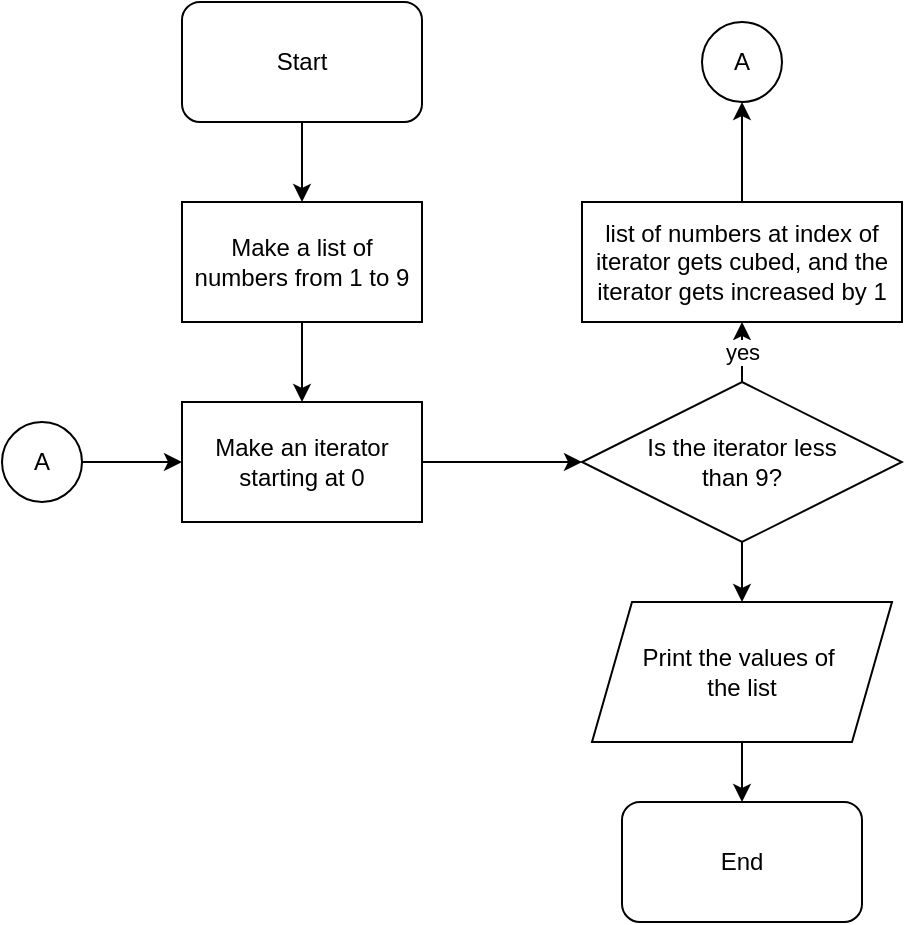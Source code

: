 <mxfile version="15.7.3" type="github">
  <diagram id="uHvDgPRGvVn5vmF0DRpD" name="Page-1">
    <mxGraphModel dx="782" dy="436" grid="1" gridSize="10" guides="1" tooltips="1" connect="1" arrows="1" fold="1" page="1" pageScale="1" pageWidth="850" pageHeight="1100" math="0" shadow="0">
      <root>
        <mxCell id="0" />
        <mxCell id="1" parent="0" />
        <mxCell id="fYfaxitW8x-eYC0xSdOm-3" value="" style="edgeStyle=orthogonalEdgeStyle;rounded=0;orthogonalLoop=1;jettySize=auto;html=1;" edge="1" parent="1" source="fYfaxitW8x-eYC0xSdOm-1" target="fYfaxitW8x-eYC0xSdOm-2">
          <mxGeometry relative="1" as="geometry" />
        </mxCell>
        <mxCell id="fYfaxitW8x-eYC0xSdOm-1" value="Start" style="rounded=1;whiteSpace=wrap;html=1;" vertex="1" parent="1">
          <mxGeometry x="90" y="30" width="120" height="60" as="geometry" />
        </mxCell>
        <mxCell id="fYfaxitW8x-eYC0xSdOm-5" style="edgeStyle=orthogonalEdgeStyle;rounded=0;orthogonalLoop=1;jettySize=auto;html=1;exitX=0.5;exitY=1;exitDx=0;exitDy=0;entryX=0.5;entryY=0;entryDx=0;entryDy=0;" edge="1" parent="1" source="fYfaxitW8x-eYC0xSdOm-2" target="fYfaxitW8x-eYC0xSdOm-4">
          <mxGeometry relative="1" as="geometry" />
        </mxCell>
        <mxCell id="fYfaxitW8x-eYC0xSdOm-2" value="Make a list of numbers from 1 to 9" style="rounded=0;whiteSpace=wrap;html=1;" vertex="1" parent="1">
          <mxGeometry x="90" y="130" width="120" height="60" as="geometry" />
        </mxCell>
        <mxCell id="fYfaxitW8x-eYC0xSdOm-7" value="" style="edgeStyle=orthogonalEdgeStyle;rounded=0;orthogonalLoop=1;jettySize=auto;html=1;" edge="1" parent="1" source="fYfaxitW8x-eYC0xSdOm-4" target="fYfaxitW8x-eYC0xSdOm-6">
          <mxGeometry relative="1" as="geometry" />
        </mxCell>
        <mxCell id="fYfaxitW8x-eYC0xSdOm-4" value="Make an iterator starting at 0" style="rounded=0;whiteSpace=wrap;html=1;" vertex="1" parent="1">
          <mxGeometry x="90" y="230" width="120" height="60" as="geometry" />
        </mxCell>
        <mxCell id="fYfaxitW8x-eYC0xSdOm-9" value="yes" style="edgeStyle=orthogonalEdgeStyle;rounded=0;orthogonalLoop=1;jettySize=auto;html=1;" edge="1" parent="1" source="fYfaxitW8x-eYC0xSdOm-6" target="fYfaxitW8x-eYC0xSdOm-8">
          <mxGeometry relative="1" as="geometry" />
        </mxCell>
        <mxCell id="fYfaxitW8x-eYC0xSdOm-17" value="" style="edgeStyle=orthogonalEdgeStyle;rounded=0;orthogonalLoop=1;jettySize=auto;html=1;" edge="1" parent="1" source="fYfaxitW8x-eYC0xSdOm-6" target="fYfaxitW8x-eYC0xSdOm-16">
          <mxGeometry relative="1" as="geometry" />
        </mxCell>
        <mxCell id="fYfaxitW8x-eYC0xSdOm-6" value="Is the iterator less &lt;br&gt;than 9?" style="rhombus;whiteSpace=wrap;html=1;" vertex="1" parent="1">
          <mxGeometry x="290" y="220" width="160" height="80" as="geometry" />
        </mxCell>
        <mxCell id="fYfaxitW8x-eYC0xSdOm-11" value="" style="edgeStyle=orthogonalEdgeStyle;rounded=0;orthogonalLoop=1;jettySize=auto;html=1;" edge="1" parent="1" source="fYfaxitW8x-eYC0xSdOm-8" target="fYfaxitW8x-eYC0xSdOm-10">
          <mxGeometry relative="1" as="geometry" />
        </mxCell>
        <mxCell id="fYfaxitW8x-eYC0xSdOm-8" value="list of numbers at index of iterator gets cubed, and the iterator gets increased by 1" style="whiteSpace=wrap;html=1;" vertex="1" parent="1">
          <mxGeometry x="290" y="130" width="160" height="60" as="geometry" />
        </mxCell>
        <mxCell id="fYfaxitW8x-eYC0xSdOm-10" value="A" style="ellipse;whiteSpace=wrap;html=1;aspect=fixed;" vertex="1" parent="1">
          <mxGeometry x="350" y="40" width="40" height="40" as="geometry" />
        </mxCell>
        <mxCell id="fYfaxitW8x-eYC0xSdOm-14" value="" style="edgeStyle=orthogonalEdgeStyle;rounded=0;orthogonalLoop=1;jettySize=auto;html=1;" edge="1" parent="1" source="fYfaxitW8x-eYC0xSdOm-13" target="fYfaxitW8x-eYC0xSdOm-4">
          <mxGeometry relative="1" as="geometry" />
        </mxCell>
        <mxCell id="fYfaxitW8x-eYC0xSdOm-13" value="A" style="ellipse;whiteSpace=wrap;html=1;aspect=fixed;" vertex="1" parent="1">
          <mxGeometry y="240" width="40" height="40" as="geometry" />
        </mxCell>
        <mxCell id="fYfaxitW8x-eYC0xSdOm-19" value="" style="edgeStyle=orthogonalEdgeStyle;rounded=0;orthogonalLoop=1;jettySize=auto;html=1;" edge="1" parent="1" source="fYfaxitW8x-eYC0xSdOm-16" target="fYfaxitW8x-eYC0xSdOm-18">
          <mxGeometry relative="1" as="geometry" />
        </mxCell>
        <mxCell id="fYfaxitW8x-eYC0xSdOm-16" value="Print the values of&amp;nbsp;&lt;br&gt;the list" style="shape=parallelogram;perimeter=parallelogramPerimeter;whiteSpace=wrap;html=1;fixedSize=1;" vertex="1" parent="1">
          <mxGeometry x="295" y="330" width="150" height="70" as="geometry" />
        </mxCell>
        <mxCell id="fYfaxitW8x-eYC0xSdOm-18" value="End" style="rounded=1;whiteSpace=wrap;html=1;" vertex="1" parent="1">
          <mxGeometry x="310" y="430" width="120" height="60" as="geometry" />
        </mxCell>
      </root>
    </mxGraphModel>
  </diagram>
</mxfile>
